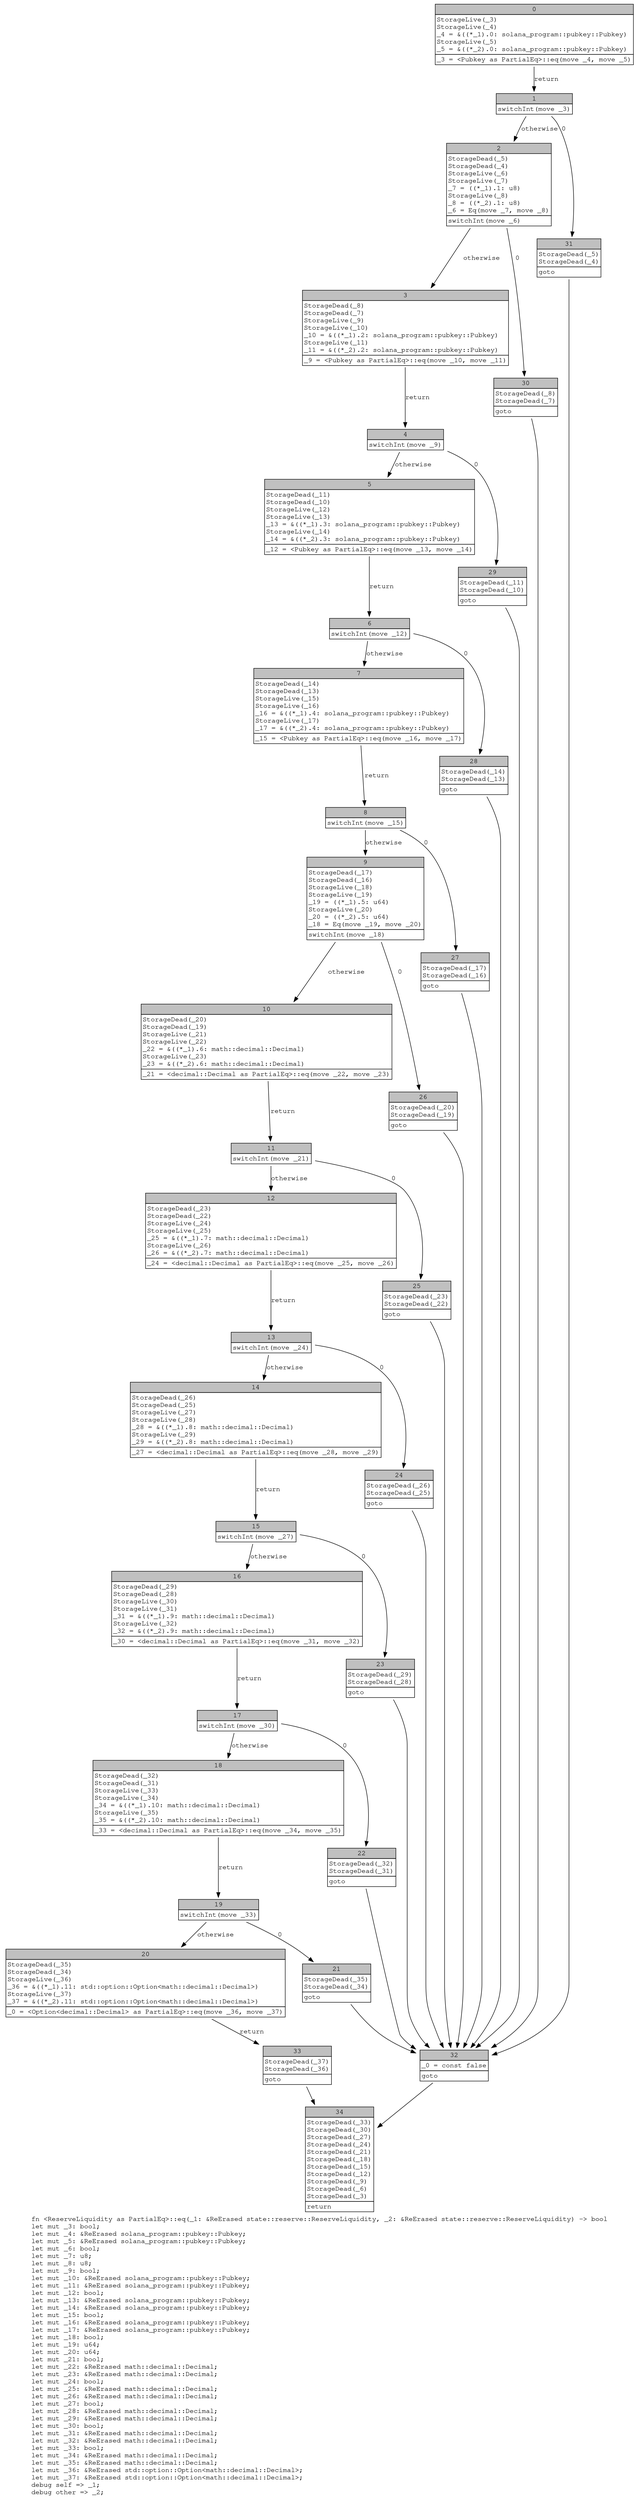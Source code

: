 digraph Mir_0_2336 {
    graph [fontname="Courier, monospace"];
    node [fontname="Courier, monospace"];
    edge [fontname="Courier, monospace"];
    label=<fn &lt;ReserveLiquidity as PartialEq&gt;::eq(_1: &amp;ReErased state::reserve::ReserveLiquidity, _2: &amp;ReErased state::reserve::ReserveLiquidity) -&gt; bool<br align="left"/>let mut _3: bool;<br align="left"/>let mut _4: &amp;ReErased solana_program::pubkey::Pubkey;<br align="left"/>let mut _5: &amp;ReErased solana_program::pubkey::Pubkey;<br align="left"/>let mut _6: bool;<br align="left"/>let mut _7: u8;<br align="left"/>let mut _8: u8;<br align="left"/>let mut _9: bool;<br align="left"/>let mut _10: &amp;ReErased solana_program::pubkey::Pubkey;<br align="left"/>let mut _11: &amp;ReErased solana_program::pubkey::Pubkey;<br align="left"/>let mut _12: bool;<br align="left"/>let mut _13: &amp;ReErased solana_program::pubkey::Pubkey;<br align="left"/>let mut _14: &amp;ReErased solana_program::pubkey::Pubkey;<br align="left"/>let mut _15: bool;<br align="left"/>let mut _16: &amp;ReErased solana_program::pubkey::Pubkey;<br align="left"/>let mut _17: &amp;ReErased solana_program::pubkey::Pubkey;<br align="left"/>let mut _18: bool;<br align="left"/>let mut _19: u64;<br align="left"/>let mut _20: u64;<br align="left"/>let mut _21: bool;<br align="left"/>let mut _22: &amp;ReErased math::decimal::Decimal;<br align="left"/>let mut _23: &amp;ReErased math::decimal::Decimal;<br align="left"/>let mut _24: bool;<br align="left"/>let mut _25: &amp;ReErased math::decimal::Decimal;<br align="left"/>let mut _26: &amp;ReErased math::decimal::Decimal;<br align="left"/>let mut _27: bool;<br align="left"/>let mut _28: &amp;ReErased math::decimal::Decimal;<br align="left"/>let mut _29: &amp;ReErased math::decimal::Decimal;<br align="left"/>let mut _30: bool;<br align="left"/>let mut _31: &amp;ReErased math::decimal::Decimal;<br align="left"/>let mut _32: &amp;ReErased math::decimal::Decimal;<br align="left"/>let mut _33: bool;<br align="left"/>let mut _34: &amp;ReErased math::decimal::Decimal;<br align="left"/>let mut _35: &amp;ReErased math::decimal::Decimal;<br align="left"/>let mut _36: &amp;ReErased std::option::Option&lt;math::decimal::Decimal&gt;;<br align="left"/>let mut _37: &amp;ReErased std::option::Option&lt;math::decimal::Decimal&gt;;<br align="left"/>debug self =&gt; _1;<br align="left"/>debug other =&gt; _2;<br align="left"/>>;
    bb0__0_2336 [shape="none", label=<<table border="0" cellborder="1" cellspacing="0"><tr><td bgcolor="gray" align="center" colspan="1">0</td></tr><tr><td align="left" balign="left">StorageLive(_3)<br/>StorageLive(_4)<br/>_4 = &amp;((*_1).0: solana_program::pubkey::Pubkey)<br/>StorageLive(_5)<br/>_5 = &amp;((*_2).0: solana_program::pubkey::Pubkey)<br/></td></tr><tr><td align="left">_3 = &lt;Pubkey as PartialEq&gt;::eq(move _4, move _5)</td></tr></table>>];
    bb1__0_2336 [shape="none", label=<<table border="0" cellborder="1" cellspacing="0"><tr><td bgcolor="gray" align="center" colspan="1">1</td></tr><tr><td align="left">switchInt(move _3)</td></tr></table>>];
    bb2__0_2336 [shape="none", label=<<table border="0" cellborder="1" cellspacing="0"><tr><td bgcolor="gray" align="center" colspan="1">2</td></tr><tr><td align="left" balign="left">StorageDead(_5)<br/>StorageDead(_4)<br/>StorageLive(_6)<br/>StorageLive(_7)<br/>_7 = ((*_1).1: u8)<br/>StorageLive(_8)<br/>_8 = ((*_2).1: u8)<br/>_6 = Eq(move _7, move _8)<br/></td></tr><tr><td align="left">switchInt(move _6)</td></tr></table>>];
    bb3__0_2336 [shape="none", label=<<table border="0" cellborder="1" cellspacing="0"><tr><td bgcolor="gray" align="center" colspan="1">3</td></tr><tr><td align="left" balign="left">StorageDead(_8)<br/>StorageDead(_7)<br/>StorageLive(_9)<br/>StorageLive(_10)<br/>_10 = &amp;((*_1).2: solana_program::pubkey::Pubkey)<br/>StorageLive(_11)<br/>_11 = &amp;((*_2).2: solana_program::pubkey::Pubkey)<br/></td></tr><tr><td align="left">_9 = &lt;Pubkey as PartialEq&gt;::eq(move _10, move _11)</td></tr></table>>];
    bb4__0_2336 [shape="none", label=<<table border="0" cellborder="1" cellspacing="0"><tr><td bgcolor="gray" align="center" colspan="1">4</td></tr><tr><td align="left">switchInt(move _9)</td></tr></table>>];
    bb5__0_2336 [shape="none", label=<<table border="0" cellborder="1" cellspacing="0"><tr><td bgcolor="gray" align="center" colspan="1">5</td></tr><tr><td align="left" balign="left">StorageDead(_11)<br/>StorageDead(_10)<br/>StorageLive(_12)<br/>StorageLive(_13)<br/>_13 = &amp;((*_1).3: solana_program::pubkey::Pubkey)<br/>StorageLive(_14)<br/>_14 = &amp;((*_2).3: solana_program::pubkey::Pubkey)<br/></td></tr><tr><td align="left">_12 = &lt;Pubkey as PartialEq&gt;::eq(move _13, move _14)</td></tr></table>>];
    bb6__0_2336 [shape="none", label=<<table border="0" cellborder="1" cellspacing="0"><tr><td bgcolor="gray" align="center" colspan="1">6</td></tr><tr><td align="left">switchInt(move _12)</td></tr></table>>];
    bb7__0_2336 [shape="none", label=<<table border="0" cellborder="1" cellspacing="0"><tr><td bgcolor="gray" align="center" colspan="1">7</td></tr><tr><td align="left" balign="left">StorageDead(_14)<br/>StorageDead(_13)<br/>StorageLive(_15)<br/>StorageLive(_16)<br/>_16 = &amp;((*_1).4: solana_program::pubkey::Pubkey)<br/>StorageLive(_17)<br/>_17 = &amp;((*_2).4: solana_program::pubkey::Pubkey)<br/></td></tr><tr><td align="left">_15 = &lt;Pubkey as PartialEq&gt;::eq(move _16, move _17)</td></tr></table>>];
    bb8__0_2336 [shape="none", label=<<table border="0" cellborder="1" cellspacing="0"><tr><td bgcolor="gray" align="center" colspan="1">8</td></tr><tr><td align="left">switchInt(move _15)</td></tr></table>>];
    bb9__0_2336 [shape="none", label=<<table border="0" cellborder="1" cellspacing="0"><tr><td bgcolor="gray" align="center" colspan="1">9</td></tr><tr><td align="left" balign="left">StorageDead(_17)<br/>StorageDead(_16)<br/>StorageLive(_18)<br/>StorageLive(_19)<br/>_19 = ((*_1).5: u64)<br/>StorageLive(_20)<br/>_20 = ((*_2).5: u64)<br/>_18 = Eq(move _19, move _20)<br/></td></tr><tr><td align="left">switchInt(move _18)</td></tr></table>>];
    bb10__0_2336 [shape="none", label=<<table border="0" cellborder="1" cellspacing="0"><tr><td bgcolor="gray" align="center" colspan="1">10</td></tr><tr><td align="left" balign="left">StorageDead(_20)<br/>StorageDead(_19)<br/>StorageLive(_21)<br/>StorageLive(_22)<br/>_22 = &amp;((*_1).6: math::decimal::Decimal)<br/>StorageLive(_23)<br/>_23 = &amp;((*_2).6: math::decimal::Decimal)<br/></td></tr><tr><td align="left">_21 = &lt;decimal::Decimal as PartialEq&gt;::eq(move _22, move _23)</td></tr></table>>];
    bb11__0_2336 [shape="none", label=<<table border="0" cellborder="1" cellspacing="0"><tr><td bgcolor="gray" align="center" colspan="1">11</td></tr><tr><td align="left">switchInt(move _21)</td></tr></table>>];
    bb12__0_2336 [shape="none", label=<<table border="0" cellborder="1" cellspacing="0"><tr><td bgcolor="gray" align="center" colspan="1">12</td></tr><tr><td align="left" balign="left">StorageDead(_23)<br/>StorageDead(_22)<br/>StorageLive(_24)<br/>StorageLive(_25)<br/>_25 = &amp;((*_1).7: math::decimal::Decimal)<br/>StorageLive(_26)<br/>_26 = &amp;((*_2).7: math::decimal::Decimal)<br/></td></tr><tr><td align="left">_24 = &lt;decimal::Decimal as PartialEq&gt;::eq(move _25, move _26)</td></tr></table>>];
    bb13__0_2336 [shape="none", label=<<table border="0" cellborder="1" cellspacing="0"><tr><td bgcolor="gray" align="center" colspan="1">13</td></tr><tr><td align="left">switchInt(move _24)</td></tr></table>>];
    bb14__0_2336 [shape="none", label=<<table border="0" cellborder="1" cellspacing="0"><tr><td bgcolor="gray" align="center" colspan="1">14</td></tr><tr><td align="left" balign="left">StorageDead(_26)<br/>StorageDead(_25)<br/>StorageLive(_27)<br/>StorageLive(_28)<br/>_28 = &amp;((*_1).8: math::decimal::Decimal)<br/>StorageLive(_29)<br/>_29 = &amp;((*_2).8: math::decimal::Decimal)<br/></td></tr><tr><td align="left">_27 = &lt;decimal::Decimal as PartialEq&gt;::eq(move _28, move _29)</td></tr></table>>];
    bb15__0_2336 [shape="none", label=<<table border="0" cellborder="1" cellspacing="0"><tr><td bgcolor="gray" align="center" colspan="1">15</td></tr><tr><td align="left">switchInt(move _27)</td></tr></table>>];
    bb16__0_2336 [shape="none", label=<<table border="0" cellborder="1" cellspacing="0"><tr><td bgcolor="gray" align="center" colspan="1">16</td></tr><tr><td align="left" balign="left">StorageDead(_29)<br/>StorageDead(_28)<br/>StorageLive(_30)<br/>StorageLive(_31)<br/>_31 = &amp;((*_1).9: math::decimal::Decimal)<br/>StorageLive(_32)<br/>_32 = &amp;((*_2).9: math::decimal::Decimal)<br/></td></tr><tr><td align="left">_30 = &lt;decimal::Decimal as PartialEq&gt;::eq(move _31, move _32)</td></tr></table>>];
    bb17__0_2336 [shape="none", label=<<table border="0" cellborder="1" cellspacing="0"><tr><td bgcolor="gray" align="center" colspan="1">17</td></tr><tr><td align="left">switchInt(move _30)</td></tr></table>>];
    bb18__0_2336 [shape="none", label=<<table border="0" cellborder="1" cellspacing="0"><tr><td bgcolor="gray" align="center" colspan="1">18</td></tr><tr><td align="left" balign="left">StorageDead(_32)<br/>StorageDead(_31)<br/>StorageLive(_33)<br/>StorageLive(_34)<br/>_34 = &amp;((*_1).10: math::decimal::Decimal)<br/>StorageLive(_35)<br/>_35 = &amp;((*_2).10: math::decimal::Decimal)<br/></td></tr><tr><td align="left">_33 = &lt;decimal::Decimal as PartialEq&gt;::eq(move _34, move _35)</td></tr></table>>];
    bb19__0_2336 [shape="none", label=<<table border="0" cellborder="1" cellspacing="0"><tr><td bgcolor="gray" align="center" colspan="1">19</td></tr><tr><td align="left">switchInt(move _33)</td></tr></table>>];
    bb20__0_2336 [shape="none", label=<<table border="0" cellborder="1" cellspacing="0"><tr><td bgcolor="gray" align="center" colspan="1">20</td></tr><tr><td align="left" balign="left">StorageDead(_35)<br/>StorageDead(_34)<br/>StorageLive(_36)<br/>_36 = &amp;((*_1).11: std::option::Option&lt;math::decimal::Decimal&gt;)<br/>StorageLive(_37)<br/>_37 = &amp;((*_2).11: std::option::Option&lt;math::decimal::Decimal&gt;)<br/></td></tr><tr><td align="left">_0 = &lt;Option&lt;decimal::Decimal&gt; as PartialEq&gt;::eq(move _36, move _37)</td></tr></table>>];
    bb21__0_2336 [shape="none", label=<<table border="0" cellborder="1" cellspacing="0"><tr><td bgcolor="gray" align="center" colspan="1">21</td></tr><tr><td align="left" balign="left">StorageDead(_35)<br/>StorageDead(_34)<br/></td></tr><tr><td align="left">goto</td></tr></table>>];
    bb22__0_2336 [shape="none", label=<<table border="0" cellborder="1" cellspacing="0"><tr><td bgcolor="gray" align="center" colspan="1">22</td></tr><tr><td align="left" balign="left">StorageDead(_32)<br/>StorageDead(_31)<br/></td></tr><tr><td align="left">goto</td></tr></table>>];
    bb23__0_2336 [shape="none", label=<<table border="0" cellborder="1" cellspacing="0"><tr><td bgcolor="gray" align="center" colspan="1">23</td></tr><tr><td align="left" balign="left">StorageDead(_29)<br/>StorageDead(_28)<br/></td></tr><tr><td align="left">goto</td></tr></table>>];
    bb24__0_2336 [shape="none", label=<<table border="0" cellborder="1" cellspacing="0"><tr><td bgcolor="gray" align="center" colspan="1">24</td></tr><tr><td align="left" balign="left">StorageDead(_26)<br/>StorageDead(_25)<br/></td></tr><tr><td align="left">goto</td></tr></table>>];
    bb25__0_2336 [shape="none", label=<<table border="0" cellborder="1" cellspacing="0"><tr><td bgcolor="gray" align="center" colspan="1">25</td></tr><tr><td align="left" balign="left">StorageDead(_23)<br/>StorageDead(_22)<br/></td></tr><tr><td align="left">goto</td></tr></table>>];
    bb26__0_2336 [shape="none", label=<<table border="0" cellborder="1" cellspacing="0"><tr><td bgcolor="gray" align="center" colspan="1">26</td></tr><tr><td align="left" balign="left">StorageDead(_20)<br/>StorageDead(_19)<br/></td></tr><tr><td align="left">goto</td></tr></table>>];
    bb27__0_2336 [shape="none", label=<<table border="0" cellborder="1" cellspacing="0"><tr><td bgcolor="gray" align="center" colspan="1">27</td></tr><tr><td align="left" balign="left">StorageDead(_17)<br/>StorageDead(_16)<br/></td></tr><tr><td align="left">goto</td></tr></table>>];
    bb28__0_2336 [shape="none", label=<<table border="0" cellborder="1" cellspacing="0"><tr><td bgcolor="gray" align="center" colspan="1">28</td></tr><tr><td align="left" balign="left">StorageDead(_14)<br/>StorageDead(_13)<br/></td></tr><tr><td align="left">goto</td></tr></table>>];
    bb29__0_2336 [shape="none", label=<<table border="0" cellborder="1" cellspacing="0"><tr><td bgcolor="gray" align="center" colspan="1">29</td></tr><tr><td align="left" balign="left">StorageDead(_11)<br/>StorageDead(_10)<br/></td></tr><tr><td align="left">goto</td></tr></table>>];
    bb30__0_2336 [shape="none", label=<<table border="0" cellborder="1" cellspacing="0"><tr><td bgcolor="gray" align="center" colspan="1">30</td></tr><tr><td align="left" balign="left">StorageDead(_8)<br/>StorageDead(_7)<br/></td></tr><tr><td align="left">goto</td></tr></table>>];
    bb31__0_2336 [shape="none", label=<<table border="0" cellborder="1" cellspacing="0"><tr><td bgcolor="gray" align="center" colspan="1">31</td></tr><tr><td align="left" balign="left">StorageDead(_5)<br/>StorageDead(_4)<br/></td></tr><tr><td align="left">goto</td></tr></table>>];
    bb32__0_2336 [shape="none", label=<<table border="0" cellborder="1" cellspacing="0"><tr><td bgcolor="gray" align="center" colspan="1">32</td></tr><tr><td align="left" balign="left">_0 = const false<br/></td></tr><tr><td align="left">goto</td></tr></table>>];
    bb33__0_2336 [shape="none", label=<<table border="0" cellborder="1" cellspacing="0"><tr><td bgcolor="gray" align="center" colspan="1">33</td></tr><tr><td align="left" balign="left">StorageDead(_37)<br/>StorageDead(_36)<br/></td></tr><tr><td align="left">goto</td></tr></table>>];
    bb34__0_2336 [shape="none", label=<<table border="0" cellborder="1" cellspacing="0"><tr><td bgcolor="gray" align="center" colspan="1">34</td></tr><tr><td align="left" balign="left">StorageDead(_33)<br/>StorageDead(_30)<br/>StorageDead(_27)<br/>StorageDead(_24)<br/>StorageDead(_21)<br/>StorageDead(_18)<br/>StorageDead(_15)<br/>StorageDead(_12)<br/>StorageDead(_9)<br/>StorageDead(_6)<br/>StorageDead(_3)<br/></td></tr><tr><td align="left">return</td></tr></table>>];
    bb0__0_2336 -> bb1__0_2336 [label="return"];
    bb1__0_2336 -> bb31__0_2336 [label="0"];
    bb1__0_2336 -> bb2__0_2336 [label="otherwise"];
    bb2__0_2336 -> bb30__0_2336 [label="0"];
    bb2__0_2336 -> bb3__0_2336 [label="otherwise"];
    bb3__0_2336 -> bb4__0_2336 [label="return"];
    bb4__0_2336 -> bb29__0_2336 [label="0"];
    bb4__0_2336 -> bb5__0_2336 [label="otherwise"];
    bb5__0_2336 -> bb6__0_2336 [label="return"];
    bb6__0_2336 -> bb28__0_2336 [label="0"];
    bb6__0_2336 -> bb7__0_2336 [label="otherwise"];
    bb7__0_2336 -> bb8__0_2336 [label="return"];
    bb8__0_2336 -> bb27__0_2336 [label="0"];
    bb8__0_2336 -> bb9__0_2336 [label="otherwise"];
    bb9__0_2336 -> bb26__0_2336 [label="0"];
    bb9__0_2336 -> bb10__0_2336 [label="otherwise"];
    bb10__0_2336 -> bb11__0_2336 [label="return"];
    bb11__0_2336 -> bb25__0_2336 [label="0"];
    bb11__0_2336 -> bb12__0_2336 [label="otherwise"];
    bb12__0_2336 -> bb13__0_2336 [label="return"];
    bb13__0_2336 -> bb24__0_2336 [label="0"];
    bb13__0_2336 -> bb14__0_2336 [label="otherwise"];
    bb14__0_2336 -> bb15__0_2336 [label="return"];
    bb15__0_2336 -> bb23__0_2336 [label="0"];
    bb15__0_2336 -> bb16__0_2336 [label="otherwise"];
    bb16__0_2336 -> bb17__0_2336 [label="return"];
    bb17__0_2336 -> bb22__0_2336 [label="0"];
    bb17__0_2336 -> bb18__0_2336 [label="otherwise"];
    bb18__0_2336 -> bb19__0_2336 [label="return"];
    bb19__0_2336 -> bb21__0_2336 [label="0"];
    bb19__0_2336 -> bb20__0_2336 [label="otherwise"];
    bb20__0_2336 -> bb33__0_2336 [label="return"];
    bb21__0_2336 -> bb32__0_2336 [label=""];
    bb22__0_2336 -> bb32__0_2336 [label=""];
    bb23__0_2336 -> bb32__0_2336 [label=""];
    bb24__0_2336 -> bb32__0_2336 [label=""];
    bb25__0_2336 -> bb32__0_2336 [label=""];
    bb26__0_2336 -> bb32__0_2336 [label=""];
    bb27__0_2336 -> bb32__0_2336 [label=""];
    bb28__0_2336 -> bb32__0_2336 [label=""];
    bb29__0_2336 -> bb32__0_2336 [label=""];
    bb30__0_2336 -> bb32__0_2336 [label=""];
    bb31__0_2336 -> bb32__0_2336 [label=""];
    bb32__0_2336 -> bb34__0_2336 [label=""];
    bb33__0_2336 -> bb34__0_2336 [label=""];
}
